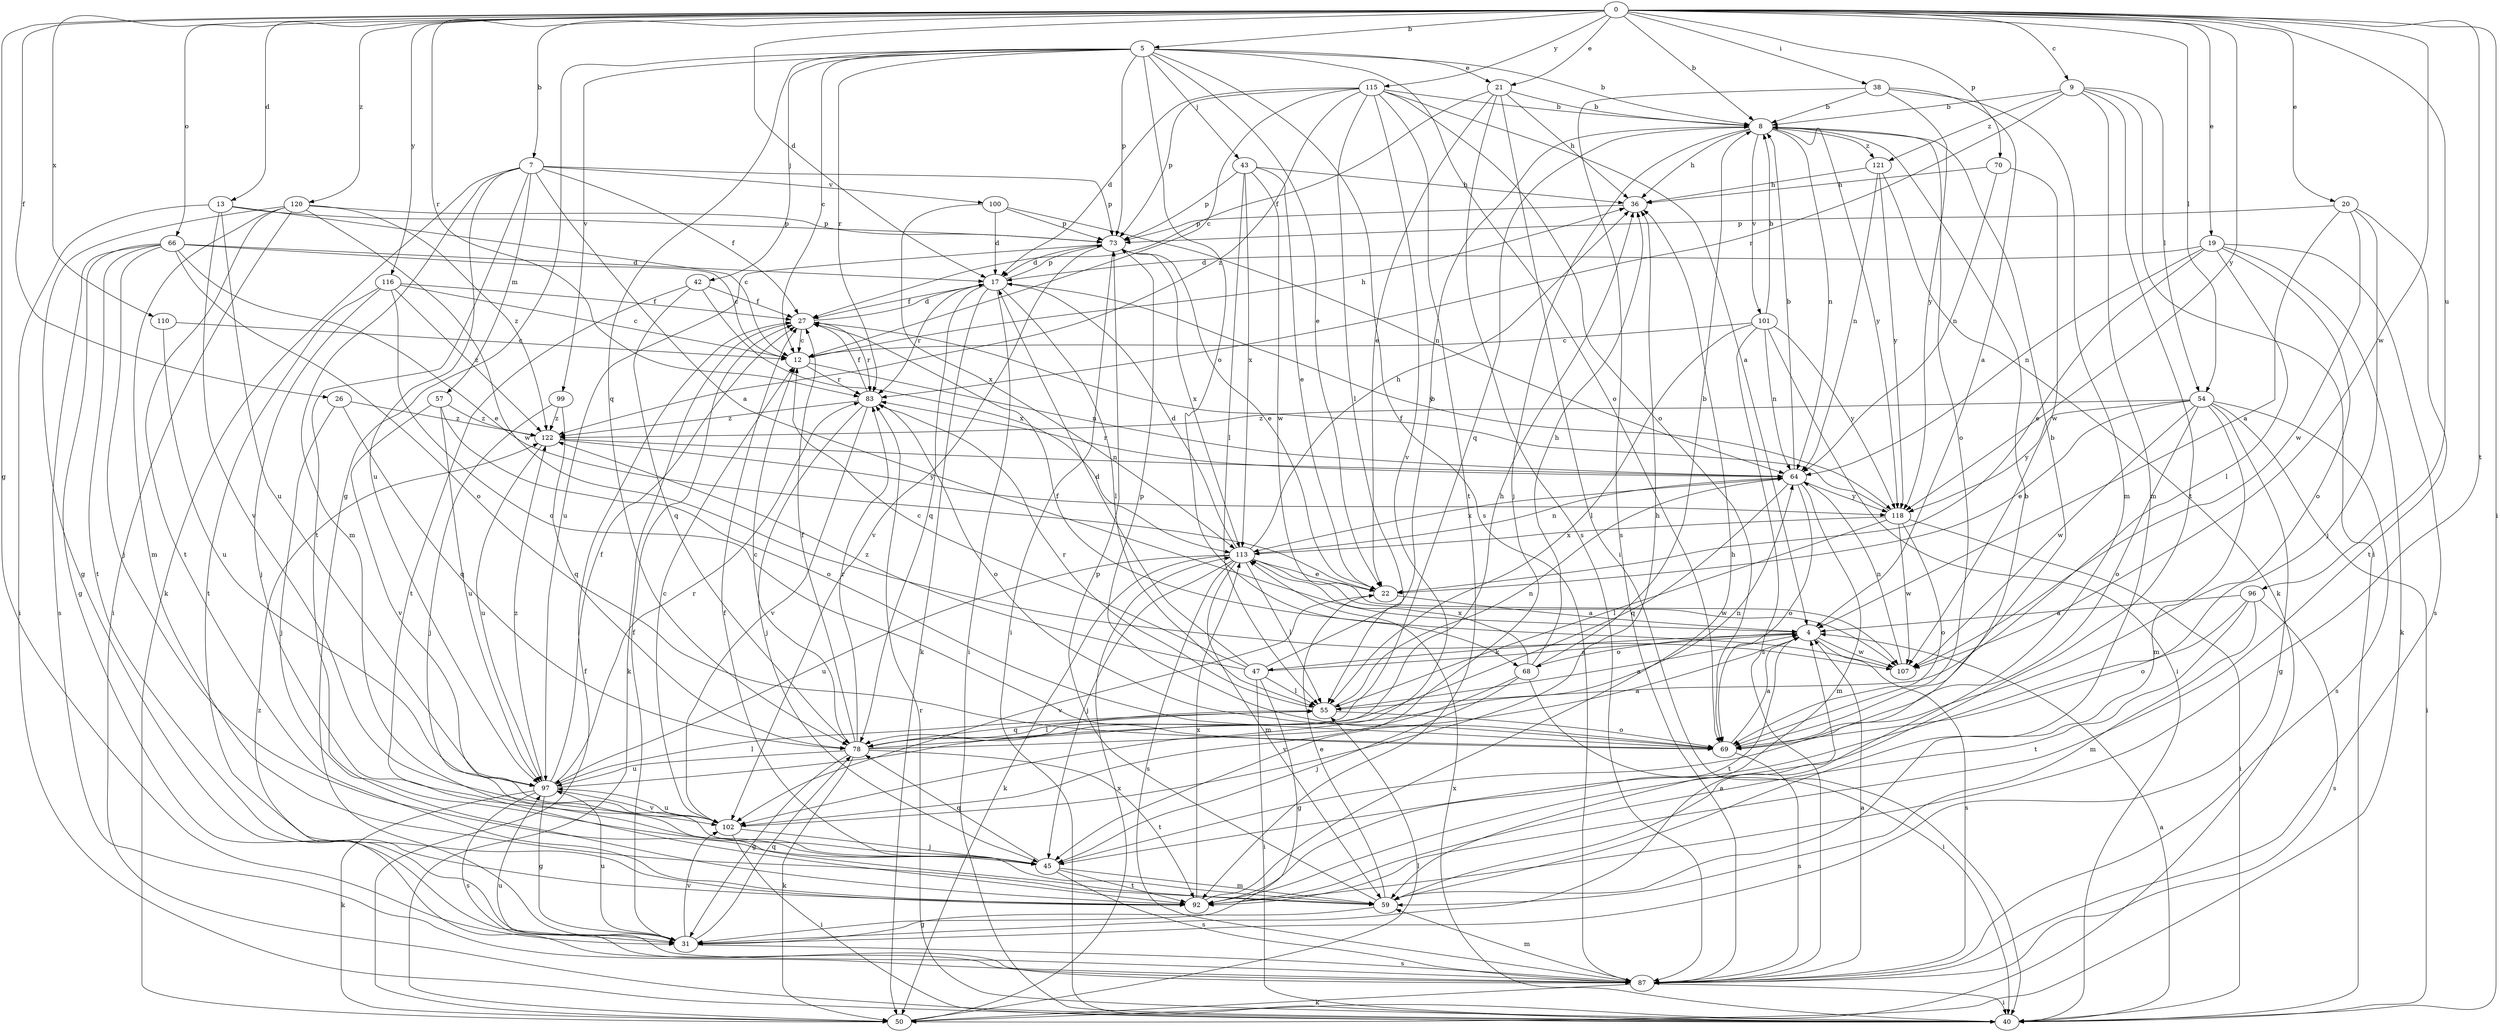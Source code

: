strict digraph  {
0;
4;
5;
7;
8;
9;
12;
13;
17;
19;
20;
21;
22;
26;
27;
31;
36;
38;
40;
42;
43;
45;
47;
50;
54;
55;
57;
59;
64;
66;
68;
69;
70;
73;
78;
83;
87;
92;
96;
97;
99;
100;
101;
102;
107;
110;
113;
115;
116;
118;
120;
121;
122;
0 -> 5  [label=b];
0 -> 7  [label=b];
0 -> 8  [label=b];
0 -> 9  [label=c];
0 -> 13  [label=d];
0 -> 17  [label=d];
0 -> 19  [label=e];
0 -> 20  [label=e];
0 -> 21  [label=e];
0 -> 26  [label=f];
0 -> 31  [label=g];
0 -> 38  [label=i];
0 -> 40  [label=i];
0 -> 54  [label=l];
0 -> 66  [label=o];
0 -> 70  [label=p];
0 -> 83  [label=r];
0 -> 92  [label=t];
0 -> 96  [label=u];
0 -> 107  [label=w];
0 -> 110  [label=x];
0 -> 115  [label=y];
0 -> 116  [label=y];
0 -> 118  [label=y];
0 -> 120  [label=z];
4 -> 47  [label=k];
4 -> 68  [label=o];
4 -> 87  [label=s];
4 -> 92  [label=t];
4 -> 107  [label=w];
5 -> 8  [label=b];
5 -> 12  [label=c];
5 -> 21  [label=e];
5 -> 22  [label=e];
5 -> 31  [label=g];
5 -> 42  [label=j];
5 -> 43  [label=j];
5 -> 68  [label=o];
5 -> 69  [label=o];
5 -> 73  [label=p];
5 -> 78  [label=q];
5 -> 83  [label=r];
5 -> 87  [label=s];
5 -> 99  [label=v];
7 -> 4  [label=a];
7 -> 27  [label=f];
7 -> 50  [label=k];
7 -> 57  [label=m];
7 -> 59  [label=m];
7 -> 73  [label=p];
7 -> 92  [label=t];
7 -> 97  [label=u];
7 -> 100  [label=v];
8 -> 36  [label=h];
8 -> 45  [label=j];
8 -> 64  [label=n];
8 -> 69  [label=o];
8 -> 78  [label=q];
8 -> 101  [label=v];
8 -> 118  [label=y];
8 -> 121  [label=z];
9 -> 8  [label=b];
9 -> 40  [label=i];
9 -> 54  [label=l];
9 -> 59  [label=m];
9 -> 83  [label=r];
9 -> 92  [label=t];
9 -> 121  [label=z];
12 -> 36  [label=h];
12 -> 64  [label=n];
12 -> 83  [label=r];
13 -> 12  [label=c];
13 -> 40  [label=i];
13 -> 73  [label=p];
13 -> 97  [label=u];
13 -> 102  [label=v];
17 -> 27  [label=f];
17 -> 40  [label=i];
17 -> 50  [label=k];
17 -> 55  [label=l];
17 -> 73  [label=p];
17 -> 78  [label=q];
17 -> 83  [label=r];
17 -> 118  [label=y];
19 -> 17  [label=d];
19 -> 22  [label=e];
19 -> 50  [label=k];
19 -> 55  [label=l];
19 -> 64  [label=n];
19 -> 69  [label=o];
19 -> 87  [label=s];
20 -> 4  [label=a];
20 -> 45  [label=j];
20 -> 73  [label=p];
20 -> 92  [label=t];
20 -> 107  [label=w];
21 -> 8  [label=b];
21 -> 22  [label=e];
21 -> 27  [label=f];
21 -> 36  [label=h];
21 -> 40  [label=i];
21 -> 87  [label=s];
22 -> 4  [label=a];
22 -> 102  [label=v];
26 -> 45  [label=j];
26 -> 78  [label=q];
26 -> 122  [label=z];
27 -> 12  [label=c];
27 -> 17  [label=d];
27 -> 50  [label=k];
27 -> 83  [label=r];
31 -> 4  [label=a];
31 -> 27  [label=f];
31 -> 78  [label=q];
31 -> 87  [label=s];
31 -> 97  [label=u];
31 -> 102  [label=v];
36 -> 73  [label=p];
38 -> 4  [label=a];
38 -> 8  [label=b];
38 -> 59  [label=m];
38 -> 87  [label=s];
38 -> 118  [label=y];
40 -> 4  [label=a];
40 -> 83  [label=r];
40 -> 113  [label=x];
42 -> 27  [label=f];
42 -> 78  [label=q];
42 -> 92  [label=t];
42 -> 113  [label=x];
43 -> 22  [label=e];
43 -> 36  [label=h];
43 -> 55  [label=l];
43 -> 73  [label=p];
43 -> 107  [label=w];
43 -> 113  [label=x];
45 -> 8  [label=b];
45 -> 59  [label=m];
45 -> 78  [label=q];
45 -> 87  [label=s];
45 -> 92  [label=t];
47 -> 4  [label=a];
47 -> 8  [label=b];
47 -> 12  [label=c];
47 -> 17  [label=d];
47 -> 31  [label=g];
47 -> 40  [label=i];
47 -> 55  [label=l];
47 -> 122  [label=z];
50 -> 27  [label=f];
50 -> 55  [label=l];
50 -> 113  [label=x];
54 -> 22  [label=e];
54 -> 31  [label=g];
54 -> 40  [label=i];
54 -> 59  [label=m];
54 -> 69  [label=o];
54 -> 87  [label=s];
54 -> 107  [label=w];
54 -> 118  [label=y];
54 -> 122  [label=z];
55 -> 4  [label=a];
55 -> 64  [label=n];
55 -> 69  [label=o];
55 -> 78  [label=q];
55 -> 83  [label=r];
57 -> 69  [label=o];
57 -> 97  [label=u];
57 -> 102  [label=v];
57 -> 122  [label=z];
59 -> 22  [label=e];
59 -> 27  [label=f];
59 -> 31  [label=g];
59 -> 73  [label=p];
64 -> 8  [label=b];
64 -> 59  [label=m];
64 -> 69  [label=o];
64 -> 78  [label=q];
64 -> 83  [label=r];
64 -> 113  [label=x];
64 -> 118  [label=y];
66 -> 12  [label=c];
66 -> 17  [label=d];
66 -> 22  [label=e];
66 -> 31  [label=g];
66 -> 45  [label=j];
66 -> 69  [label=o];
66 -> 87  [label=s];
66 -> 92  [label=t];
68 -> 8  [label=b];
68 -> 36  [label=h];
68 -> 40  [label=i];
68 -> 45  [label=j];
68 -> 102  [label=v];
68 -> 113  [label=x];
69 -> 4  [label=a];
69 -> 8  [label=b];
69 -> 73  [label=p];
69 -> 87  [label=s];
70 -> 36  [label=h];
70 -> 64  [label=n];
70 -> 107  [label=w];
73 -> 17  [label=d];
73 -> 22  [label=e];
73 -> 40  [label=i];
73 -> 97  [label=u];
73 -> 102  [label=v];
73 -> 113  [label=x];
78 -> 4  [label=a];
78 -> 12  [label=c];
78 -> 27  [label=f];
78 -> 31  [label=g];
78 -> 50  [label=k];
78 -> 55  [label=l];
78 -> 64  [label=n];
78 -> 83  [label=r];
78 -> 92  [label=t];
78 -> 97  [label=u];
83 -> 27  [label=f];
83 -> 45  [label=j];
83 -> 69  [label=o];
83 -> 102  [label=v];
83 -> 122  [label=z];
87 -> 4  [label=a];
87 -> 40  [label=i];
87 -> 50  [label=k];
87 -> 59  [label=m];
87 -> 97  [label=u];
87 -> 122  [label=z];
92 -> 36  [label=h];
92 -> 113  [label=x];
96 -> 4  [label=a];
96 -> 59  [label=m];
96 -> 69  [label=o];
96 -> 87  [label=s];
96 -> 92  [label=t];
97 -> 27  [label=f];
97 -> 31  [label=g];
97 -> 36  [label=h];
97 -> 50  [label=k];
97 -> 55  [label=l];
97 -> 83  [label=r];
97 -> 87  [label=s];
97 -> 102  [label=v];
97 -> 122  [label=z];
99 -> 45  [label=j];
99 -> 78  [label=q];
99 -> 122  [label=z];
100 -> 17  [label=d];
100 -> 64  [label=n];
100 -> 73  [label=p];
100 -> 113  [label=x];
101 -> 8  [label=b];
101 -> 12  [label=c];
101 -> 40  [label=i];
101 -> 55  [label=l];
101 -> 64  [label=n];
101 -> 87  [label=s];
101 -> 118  [label=y];
102 -> 12  [label=c];
102 -> 36  [label=h];
102 -> 40  [label=i];
102 -> 45  [label=j];
102 -> 97  [label=u];
107 -> 27  [label=f];
107 -> 64  [label=n];
110 -> 12  [label=c];
110 -> 97  [label=u];
113 -> 17  [label=d];
113 -> 22  [label=e];
113 -> 36  [label=h];
113 -> 45  [label=j];
113 -> 50  [label=k];
113 -> 55  [label=l];
113 -> 59  [label=m];
113 -> 64  [label=n];
113 -> 87  [label=s];
113 -> 97  [label=u];
113 -> 107  [label=w];
115 -> 4  [label=a];
115 -> 8  [label=b];
115 -> 12  [label=c];
115 -> 17  [label=d];
115 -> 55  [label=l];
115 -> 69  [label=o];
115 -> 73  [label=p];
115 -> 92  [label=t];
115 -> 102  [label=v];
115 -> 122  [label=z];
116 -> 12  [label=c];
116 -> 27  [label=f];
116 -> 45  [label=j];
116 -> 69  [label=o];
116 -> 92  [label=t];
116 -> 122  [label=z];
118 -> 27  [label=f];
118 -> 40  [label=i];
118 -> 55  [label=l];
118 -> 69  [label=o];
118 -> 107  [label=w];
118 -> 113  [label=x];
120 -> 31  [label=g];
120 -> 40  [label=i];
120 -> 59  [label=m];
120 -> 73  [label=p];
120 -> 92  [label=t];
120 -> 107  [label=w];
120 -> 122  [label=z];
121 -> 36  [label=h];
121 -> 50  [label=k];
121 -> 64  [label=n];
121 -> 118  [label=y];
122 -> 64  [label=n];
122 -> 97  [label=u];
122 -> 118  [label=y];
}
